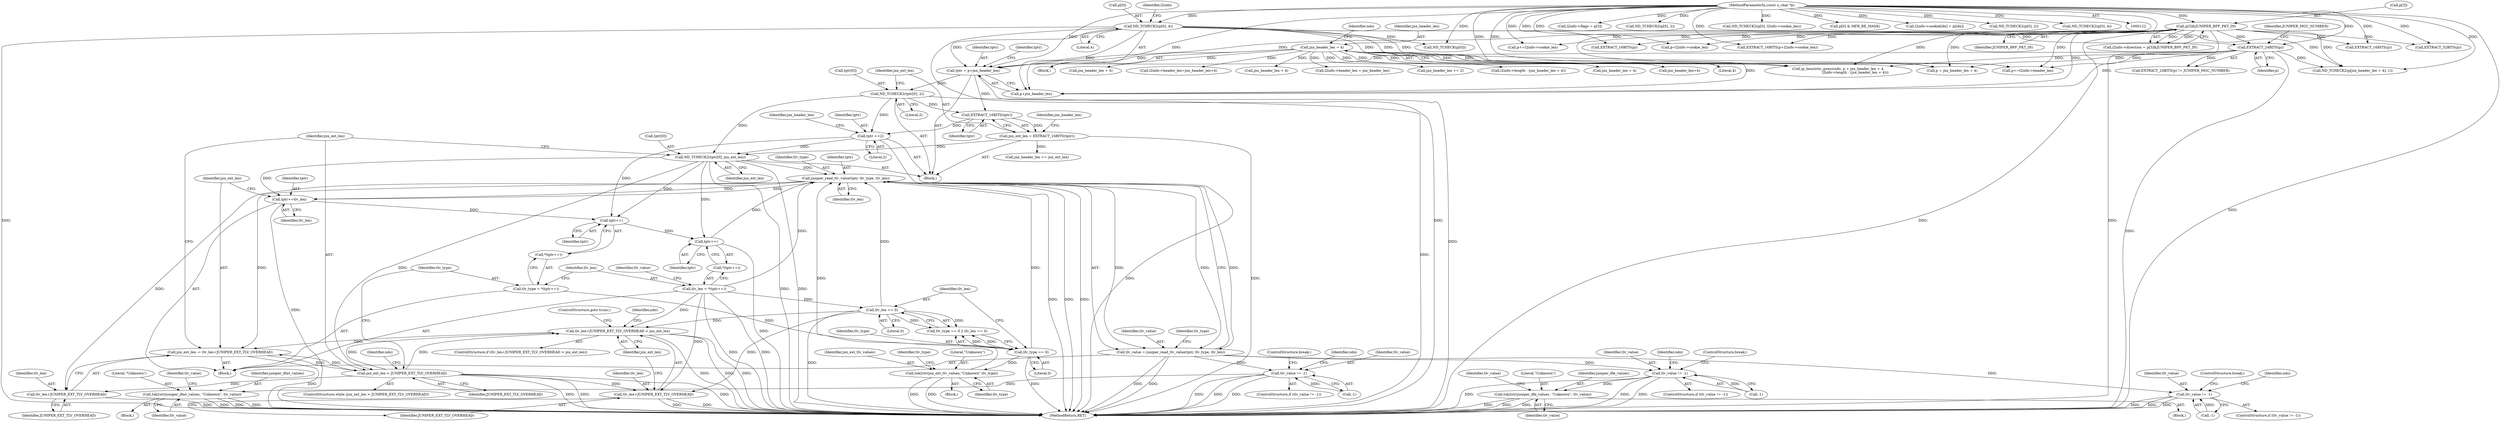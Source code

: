 digraph "0_tcpdump_b534e304568585707c4a92422aeca25cf908ff02_4@API" {
"1000344" [label="(Call,juniper_read_tlv_value(tptr, tlv_type, tlv_len))"];
"1000284" [label="(Call,ND_TCHECK2(tptr[0], jnx_ext_len))"];
"1000254" [label="(Call,ND_TCHECK2(tptr[0], 2))"];
"1000249" [label="(Call,tptr = p+jnx_header_len)"];
"1000188" [label="(Call,p[3]&JUNIPER_BPF_PKT_IN)"];
"1000124" [label="(MethodParameterIn,const u_char *p)"];
"1000172" [label="(Call,ND_TCHECK2(p[0], 4))"];
"1000195" [label="(Call,EXTRACT_24BITS(p))"];
"1000220" [label="(Call,jnx_header_len = 4)"];
"1000266" [label="(Call,tptr +=2)"];
"1000261" [label="(Call,EXTRACT_16BITS(tptr))"];
"1000259" [label="(Call,jnx_ext_len = EXTRACT_16BITS(tptr))"];
"1000302" [label="(Call,tptr++)"];
"1000297" [label="(Call,tptr++)"];
"1000428" [label="(Call,tptr+=tlv_len)"];
"1000344" [label="(Call,juniper_read_tlv_value(tptr, tlv_type, tlv_len))"];
"1000309" [label="(Call,tlv_type == 0)"];
"1000294" [label="(Call,tlv_type = *(tptr++))"];
"1000335" [label="(Call,tok2str(jnx_ext_tlv_values,\"Unknown\",tlv_type))"];
"1000312" [label="(Call,tlv_len == 0)"];
"1000299" [label="(Call,tlv_len = *(tptr++))"];
"1000342" [label="(Call,tlv_value = juniper_read_tlv_value(tptr, tlv_type, tlv_len))"];
"1000356" [label="(Call,tlv_value != -1)"];
"1000373" [label="(Call,tok2str(juniper_ifmt_values, \"Unknown\", tlv_value))"];
"1000382" [label="(Call,tlv_value != -1)"];
"1000399" [label="(Call,tok2str(juniper_ifle_values, \"Unknown\", tlv_value))"];
"1000410" [label="(Call,tlv_value != -1)"];
"1000431" [label="(Call,jnx_ext_len -= tlv_len+JUNIPER_EXT_TLV_OVERHEAD)"];
"1000290" [label="(Call,jnx_ext_len > JUNIPER_EXT_TLV_OVERHEAD)"];
"1000317" [label="(Call,tlv_len+JUNIPER_EXT_TLV_OVERHEAD > jnx_ext_len)"];
"1000318" [label="(Call,tlv_len+JUNIPER_EXT_TLV_OVERHEAD)"];
"1000433" [label="(Call,tlv_len+JUNIPER_EXT_TLV_OVERHEAD)"];
"1000321" [label="(Identifier,jnx_ext_len)"];
"1000222" [label="(Literal,4)"];
"1000410" [label="(Call,tlv_value != -1)"];
"1000312" [label="(Call,tlv_len == 0)"];
"1000188" [label="(Call,p[3]&JUNIPER_BPF_PKT_IN)"];
"1000364" [label="(Identifier,ndo)"];
"1000192" [label="(Identifier,JUNIPER_BPF_PKT_IN)"];
"1000483" [label="(Call,jnx_header_len + 4)"];
"1000724" [label="(Call,p+=l2info->cookie_len)"];
"1000303" [label="(Identifier,tptr)"];
"1000373" [label="(Call,tok2str(juniper_ifmt_values, \"Unknown\", tlv_value))"];
"1000439" [label="(Identifier,ndo)"];
"1000266" [label="(Call,tptr +=2)"];
"1000381" [label="(ControlStructure,if (tlv_value != -1))"];
"1000262" [label="(Identifier,tptr)"];
"1000291" [label="(Identifier,jnx_ext_len)"];
"1000347" [label="(Identifier,tlv_len)"];
"1000310" [label="(Identifier,tlv_type)"];
"1000285" [label="(Call,tptr[0])"];
"1000194" [label="(Call,EXTRACT_24BITS(p) != JUNIPER_MGC_NUMBER)"];
"1000302" [label="(Call,tptr++)"];
"1000914" [label="(Call,EXTRACT_16BITS(p))"];
"1000432" [label="(Identifier,jnx_ext_len)"];
"1000300" [label="(Identifier,tlv_len)"];
"1000270" [label="(Identifier,jnx_header_len)"];
"1000309" [label="(Call,tlv_type == 0)"];
"1000172" [label="(Call,ND_TCHECK2(p[0], 4))"];
"1000290" [label="(Call,jnx_ext_len > JUNIPER_EXT_TLV_OVERHEAD)"];
"1000311" [label="(Literal,0)"];
"1000256" [label="(Identifier,tptr)"];
"1000435" [label="(Identifier,JUNIPER_EXT_TLV_OVERHEAD)"];
"1000250" [label="(Identifier,tptr)"];
"1000431" [label="(Call,jnx_ext_len -= tlv_len+JUNIPER_EXT_TLV_OVERHEAD)"];
"1000356" [label="(Call,tlv_value != -1)"];
"1000355" [label="(ControlStructure,if (tlv_value != -1))"];
"1000314" [label="(Literal,0)"];
"1000716" [label="(Call,p+l2info->cookie_len)"];
"1000293" [label="(Block,)"];
"1000374" [label="(Identifier,juniper_ifmt_values)"];
"1000500" [label="(Call,l2info->header_len = jnx_header_len)"];
"1000258" [label="(Literal,2)"];
"1000390" [label="(Identifier,ndo)"];
"1000375" [label="(Literal,\"Unknown\")"];
"1000412" [label="(Call,-1)"];
"1000292" [label="(Identifier,JUNIPER_EXT_TLV_OVERHEAD)"];
"1000127" [label="(Block,)"];
"1000269" [label="(Call,jnx_header_len += jnx_ext_len)"];
"1000263" [label="(Call,jnx_header_len += 2)"];
"1000377" [label="(Identifier,tlv_value)"];
"1000715" [label="(Call,EXTRACT_16BITS(p+l2info->cookie_len))"];
"1000255" [label="(Call,tptr[0])"];
"1000335" [label="(Call,tok2str(jnx_ext_tlv_values,\"Unknown\",tlv_type))"];
"1000479" [label="(Call,l2info->length - (jnx_header_len + 4))"];
"1000404" [label="(ControlStructure,break;)"];
"1000320" [label="(Identifier,JUNIPER_EXT_TLV_OVERHEAD)"];
"1000382" [label="(Call,tlv_value != -1)"];
"1000318" [label="(Call,tlv_len+JUNIPER_EXT_TLV_OVERHEAD)"];
"1000343" [label="(Identifier,tlv_value)"];
"1000316" [label="(ControlStructure,if (tlv_len+JUNIPER_EXT_TLV_OVERHEAD > jnx_ext_len))"];
"1000384" [label="(Call,-1)"];
"1000289" [label="(ControlStructure,while (jnx_ext_len > JUNIPER_EXT_TLV_OVERHEAD))"];
"1000322" [label="(ControlStructure,goto trunc;)"];
"1000249" [label="(Call,tptr = p+jnx_header_len)"];
"1000429" [label="(Identifier,tptr)"];
"1000294" [label="(Call,tlv_type = *(tptr++))"];
"1000308" [label="(Call,tlv_type == 0 || tlv_len == 0)"];
"1000267" [label="(Identifier,tptr)"];
"1000342" [label="(Call,tlv_value = juniper_read_tlv_value(tptr, tlv_type, tlv_len))"];
"1000288" [label="(Identifier,jnx_ext_len)"];
"1000317" [label="(Call,tlv_len+JUNIPER_EXT_TLV_OVERHEAD > jnx_ext_len)"];
"1000177" [label="(Call,l2info->flags = p[3])"];
"1000284" [label="(Call,ND_TCHECK2(tptr[0], jnx_ext_len))"];
"1000463" [label="(Call,ND_TCHECK2(p[jnx_header_len + 4], 1))"];
"1000399" [label="(Call,tok2str(juniper_ifle_values, \"Unknown\", tlv_value))"];
"1000401" [label="(Literal,\"Unknown\")"];
"1000430" [label="(Identifier,tlv_len)"];
"1000402" [label="(Identifier,tlv_value)"];
"1000349" [label="(Identifier,tlv_type)"];
"1000411" [label="(Identifier,tlv_value)"];
"1000472" [label="(Call,ip_heuristic_guess(ndo, p + jnx_header_len + 4,\n                               l2info->length - (jnx_header_len + 4)))"];
"1000248" [label="(Block,)"];
"1000254" [label="(Call,ND_TCHECK2(tptr[0], 2))"];
"1000398" [label="(Block,)"];
"1000301" [label="(Call,*(tptr++))"];
"1000896" [label="(Call,ND_TCHECK2(p[0], 2))"];
"1000466" [label="(Call,jnx_header_len + 4)"];
"1000400" [label="(Identifier,juniper_ifle_values)"];
"1000495" [label="(Call,jnx_header_len+4)"];
"1000346" [label="(Identifier,tlv_type)"];
"1000816" [label="(Call,EXTRACT_16BITS(p))"];
"1000124" [label="(MethodParameterIn,const u_char *p)"];
"1000261" [label="(Call,EXTRACT_16BITS(tptr))"];
"1000340" [label="(Identifier,tlv_type)"];
"1000295" [label="(Identifier,tlv_type)"];
"1000655" [label="(Call,ND_TCHECK2(p[0], l2info->cookie_len))"];
"1000599" [label="(Call,p[0] & MFR_BE_MASK)"];
"1000251" [label="(Call,p+jnx_header_len)"];
"1000298" [label="(Identifier,tptr)"];
"1000226" [label="(Identifier,ndo)"];
"1000299" [label="(Call,tlv_len = *(tptr++))"];
"1000176" [label="(Literal,4)"];
"1000264" [label="(Identifier,jnx_header_len)"];
"1000989" [label="(Call,EXTRACT_32BITS(p))"];
"1000305" [label="(Identifier,tlv_value)"];
"1000319" [label="(Identifier,tlv_len)"];
"1000268" [label="(Literal,2)"];
"1000296" [label="(Call,*(tptr++))"];
"1000474" [label="(Call,p + jnx_header_len + 4)"];
"1000357" [label="(Identifier,tlv_value)"];
"1000220" [label="(Call,jnx_header_len = 4)"];
"1000433" [label="(Call,tlv_len+JUNIPER_EXT_TLV_OVERHEAD)"];
"1000197" [label="(Identifier,JUNIPER_MGC_NUMBER)"];
"1000313" [label="(Identifier,tlv_len)"];
"1000383" [label="(Identifier,tlv_value)"];
"1000505" [label="(Call,p+=l2info->header_len)"];
"1000491" [label="(Call,l2info->header_len=jnx_header_len+4)"];
"1000358" [label="(Call,-1)"];
"1000337" [label="(Literal,\"Unknown\")"];
"1000334" [label="(Block,)"];
"1000326" [label="(Identifier,ndo)"];
"1000682" [label="(Call,l2info->cookie[idx] = p[idx])"];
"1000378" [label="(ControlStructure,break;)"];
"1000427" [label="(ControlStructure,break;)"];
"1000345" [label="(Identifier,tptr)"];
"1000184" [label="(Call,l2info->direction = p[3]&JUNIPER_BPF_PKT_IN)"];
"1000524" [label="(Call,ND_TCHECK(p[0]))"];
"1000434" [label="(Identifier,tlv_len)"];
"1000221" [label="(Identifier,jnx_header_len)"];
"1000344" [label="(Call,juniper_read_tlv_value(tptr, tlv_type, tlv_len))"];
"1000403" [label="(Identifier,tlv_value)"];
"1000798" [label="(Call,ND_TCHECK2(p[0], 2))"];
"1000336" [label="(Identifier,jnx_ext_tlv_values)"];
"1000196" [label="(Identifier,p)"];
"1000418" [label="(Identifier,ndo)"];
"1000189" [label="(Call,p[3])"];
"1000409" [label="(ControlStructure,if (tlv_value != -1))"];
"1000195" [label="(Call,EXTRACT_24BITS(p))"];
"1000259" [label="(Call,jnx_ext_len = EXTRACT_16BITS(tptr))"];
"1000173" [label="(Call,p[0])"];
"1000428" [label="(Call,tptr+=tlv_len)"];
"1000973" [label="(Call,ND_TCHECK2(p[0], 4))"];
"1000476" [label="(Call,jnx_header_len + 4)"];
"1001069" [label="(MethodReturn,RET)"];
"1000297" [label="(Call,tptr++)"];
"1000179" [label="(Identifier,l2info)"];
"1000338" [label="(Identifier,tlv_type)"];
"1000372" [label="(Block,)"];
"1000260" [label="(Identifier,jnx_ext_len)"];
"1000376" [label="(Identifier,tlv_value)"];
"1000344" -> "1000342"  [label="AST: "];
"1000344" -> "1000347"  [label="CFG: "];
"1000345" -> "1000344"  [label="AST: "];
"1000346" -> "1000344"  [label="AST: "];
"1000347" -> "1000344"  [label="AST: "];
"1000342" -> "1000344"  [label="CFG: "];
"1000344" -> "1001069"  [label="DDG: "];
"1000344" -> "1001069"  [label="DDG: "];
"1000344" -> "1001069"  [label="DDG: "];
"1000344" -> "1000342"  [label="DDG: "];
"1000344" -> "1000342"  [label="DDG: "];
"1000344" -> "1000342"  [label="DDG: "];
"1000284" -> "1000344"  [label="DDG: "];
"1000302" -> "1000344"  [label="DDG: "];
"1000309" -> "1000344"  [label="DDG: "];
"1000335" -> "1000344"  [label="DDG: "];
"1000312" -> "1000344"  [label="DDG: "];
"1000299" -> "1000344"  [label="DDG: "];
"1000344" -> "1000428"  [label="DDG: "];
"1000344" -> "1000428"  [label="DDG: "];
"1000344" -> "1000431"  [label="DDG: "];
"1000344" -> "1000433"  [label="DDG: "];
"1000284" -> "1000248"  [label="AST: "];
"1000284" -> "1000288"  [label="CFG: "];
"1000285" -> "1000284"  [label="AST: "];
"1000288" -> "1000284"  [label="AST: "];
"1000291" -> "1000284"  [label="CFG: "];
"1000284" -> "1001069"  [label="DDG: "];
"1000284" -> "1001069"  [label="DDG: "];
"1000254" -> "1000284"  [label="DDG: "];
"1000266" -> "1000284"  [label="DDG: "];
"1000259" -> "1000284"  [label="DDG: "];
"1000284" -> "1000290"  [label="DDG: "];
"1000284" -> "1000297"  [label="DDG: "];
"1000284" -> "1000302"  [label="DDG: "];
"1000284" -> "1000428"  [label="DDG: "];
"1000254" -> "1000248"  [label="AST: "];
"1000254" -> "1000258"  [label="CFG: "];
"1000255" -> "1000254"  [label="AST: "];
"1000258" -> "1000254"  [label="AST: "];
"1000260" -> "1000254"  [label="CFG: "];
"1000254" -> "1001069"  [label="DDG: "];
"1000249" -> "1000254"  [label="DDG: "];
"1000254" -> "1000261"  [label="DDG: "];
"1000254" -> "1000266"  [label="DDG: "];
"1000249" -> "1000248"  [label="AST: "];
"1000249" -> "1000251"  [label="CFG: "];
"1000250" -> "1000249"  [label="AST: "];
"1000251" -> "1000249"  [label="AST: "];
"1000256" -> "1000249"  [label="CFG: "];
"1000249" -> "1001069"  [label="DDG: "];
"1000188" -> "1000249"  [label="DDG: "];
"1000172" -> "1000249"  [label="DDG: "];
"1000195" -> "1000249"  [label="DDG: "];
"1000124" -> "1000249"  [label="DDG: "];
"1000220" -> "1000249"  [label="DDG: "];
"1000249" -> "1000261"  [label="DDG: "];
"1000188" -> "1000184"  [label="AST: "];
"1000188" -> "1000192"  [label="CFG: "];
"1000189" -> "1000188"  [label="AST: "];
"1000192" -> "1000188"  [label="AST: "];
"1000184" -> "1000188"  [label="CFG: "];
"1000188" -> "1001069"  [label="DDG: "];
"1000188" -> "1001069"  [label="DDG: "];
"1000188" -> "1000184"  [label="DDG: "];
"1000188" -> "1000184"  [label="DDG: "];
"1000124" -> "1000188"  [label="DDG: "];
"1000188" -> "1000195"  [label="DDG: "];
"1000188" -> "1000251"  [label="DDG: "];
"1000188" -> "1000463"  [label="DDG: "];
"1000188" -> "1000472"  [label="DDG: "];
"1000188" -> "1000474"  [label="DDG: "];
"1000188" -> "1000505"  [label="DDG: "];
"1000188" -> "1000715"  [label="DDG: "];
"1000188" -> "1000716"  [label="DDG: "];
"1000188" -> "1000724"  [label="DDG: "];
"1000188" -> "1000816"  [label="DDG: "];
"1000188" -> "1000914"  [label="DDG: "];
"1000188" -> "1000989"  [label="DDG: "];
"1000124" -> "1000122"  [label="AST: "];
"1000124" -> "1001069"  [label="DDG: "];
"1000124" -> "1000172"  [label="DDG: "];
"1000124" -> "1000177"  [label="DDG: "];
"1000124" -> "1000195"  [label="DDG: "];
"1000124" -> "1000251"  [label="DDG: "];
"1000124" -> "1000463"  [label="DDG: "];
"1000124" -> "1000472"  [label="DDG: "];
"1000124" -> "1000474"  [label="DDG: "];
"1000124" -> "1000505"  [label="DDG: "];
"1000124" -> "1000524"  [label="DDG: "];
"1000124" -> "1000599"  [label="DDG: "];
"1000124" -> "1000655"  [label="DDG: "];
"1000124" -> "1000682"  [label="DDG: "];
"1000124" -> "1000715"  [label="DDG: "];
"1000124" -> "1000716"  [label="DDG: "];
"1000124" -> "1000724"  [label="DDG: "];
"1000124" -> "1000798"  [label="DDG: "];
"1000124" -> "1000816"  [label="DDG: "];
"1000124" -> "1000896"  [label="DDG: "];
"1000124" -> "1000914"  [label="DDG: "];
"1000124" -> "1000973"  [label="DDG: "];
"1000124" -> "1000989"  [label="DDG: "];
"1000172" -> "1000127"  [label="AST: "];
"1000172" -> "1000176"  [label="CFG: "];
"1000173" -> "1000172"  [label="AST: "];
"1000176" -> "1000172"  [label="AST: "];
"1000179" -> "1000172"  [label="CFG: "];
"1000172" -> "1001069"  [label="DDG: "];
"1000172" -> "1001069"  [label="DDG: "];
"1000172" -> "1000195"  [label="DDG: "];
"1000172" -> "1000251"  [label="DDG: "];
"1000172" -> "1000463"  [label="DDG: "];
"1000172" -> "1000472"  [label="DDG: "];
"1000172" -> "1000474"  [label="DDG: "];
"1000172" -> "1000505"  [label="DDG: "];
"1000172" -> "1000524"  [label="DDG: "];
"1000195" -> "1000194"  [label="AST: "];
"1000195" -> "1000196"  [label="CFG: "];
"1000196" -> "1000195"  [label="AST: "];
"1000197" -> "1000195"  [label="CFG: "];
"1000195" -> "1001069"  [label="DDG: "];
"1000195" -> "1000194"  [label="DDG: "];
"1000195" -> "1000251"  [label="DDG: "];
"1000195" -> "1000463"  [label="DDG: "];
"1000195" -> "1000472"  [label="DDG: "];
"1000195" -> "1000474"  [label="DDG: "];
"1000195" -> "1000505"  [label="DDG: "];
"1000220" -> "1000127"  [label="AST: "];
"1000220" -> "1000222"  [label="CFG: "];
"1000221" -> "1000220"  [label="AST: "];
"1000222" -> "1000220"  [label="AST: "];
"1000226" -> "1000220"  [label="CFG: "];
"1000220" -> "1000251"  [label="DDG: "];
"1000220" -> "1000263"  [label="DDG: "];
"1000220" -> "1000466"  [label="DDG: "];
"1000220" -> "1000472"  [label="DDG: "];
"1000220" -> "1000474"  [label="DDG: "];
"1000220" -> "1000476"  [label="DDG: "];
"1000220" -> "1000479"  [label="DDG: "];
"1000220" -> "1000483"  [label="DDG: "];
"1000220" -> "1000491"  [label="DDG: "];
"1000220" -> "1000495"  [label="DDG: "];
"1000220" -> "1000500"  [label="DDG: "];
"1000266" -> "1000248"  [label="AST: "];
"1000266" -> "1000268"  [label="CFG: "];
"1000267" -> "1000266"  [label="AST: "];
"1000268" -> "1000266"  [label="AST: "];
"1000270" -> "1000266"  [label="CFG: "];
"1000266" -> "1001069"  [label="DDG: "];
"1000261" -> "1000266"  [label="DDG: "];
"1000266" -> "1000297"  [label="DDG: "];
"1000261" -> "1000259"  [label="AST: "];
"1000261" -> "1000262"  [label="CFG: "];
"1000262" -> "1000261"  [label="AST: "];
"1000259" -> "1000261"  [label="CFG: "];
"1000261" -> "1000259"  [label="DDG: "];
"1000259" -> "1000248"  [label="AST: "];
"1000260" -> "1000259"  [label="AST: "];
"1000264" -> "1000259"  [label="CFG: "];
"1000259" -> "1001069"  [label="DDG: "];
"1000259" -> "1000269"  [label="DDG: "];
"1000302" -> "1000301"  [label="AST: "];
"1000302" -> "1000303"  [label="CFG: "];
"1000303" -> "1000302"  [label="AST: "];
"1000301" -> "1000302"  [label="CFG: "];
"1000302" -> "1001069"  [label="DDG: "];
"1000297" -> "1000302"  [label="DDG: "];
"1000297" -> "1000296"  [label="AST: "];
"1000297" -> "1000298"  [label="CFG: "];
"1000298" -> "1000297"  [label="AST: "];
"1000296" -> "1000297"  [label="CFG: "];
"1000428" -> "1000297"  [label="DDG: "];
"1000428" -> "1000293"  [label="AST: "];
"1000428" -> "1000430"  [label="CFG: "];
"1000429" -> "1000428"  [label="AST: "];
"1000430" -> "1000428"  [label="AST: "];
"1000432" -> "1000428"  [label="CFG: "];
"1000428" -> "1001069"  [label="DDG: "];
"1000309" -> "1000308"  [label="AST: "];
"1000309" -> "1000311"  [label="CFG: "];
"1000310" -> "1000309"  [label="AST: "];
"1000311" -> "1000309"  [label="AST: "];
"1000313" -> "1000309"  [label="CFG: "];
"1000308" -> "1000309"  [label="CFG: "];
"1000309" -> "1001069"  [label="DDG: "];
"1000309" -> "1000308"  [label="DDG: "];
"1000309" -> "1000308"  [label="DDG: "];
"1000294" -> "1000309"  [label="DDG: "];
"1000309" -> "1000335"  [label="DDG: "];
"1000294" -> "1000293"  [label="AST: "];
"1000294" -> "1000296"  [label="CFG: "];
"1000295" -> "1000294"  [label="AST: "];
"1000296" -> "1000294"  [label="AST: "];
"1000300" -> "1000294"  [label="CFG: "];
"1000335" -> "1000334"  [label="AST: "];
"1000335" -> "1000338"  [label="CFG: "];
"1000336" -> "1000335"  [label="AST: "];
"1000337" -> "1000335"  [label="AST: "];
"1000338" -> "1000335"  [label="AST: "];
"1000340" -> "1000335"  [label="CFG: "];
"1000335" -> "1001069"  [label="DDG: "];
"1000335" -> "1001069"  [label="DDG: "];
"1000312" -> "1000308"  [label="AST: "];
"1000312" -> "1000314"  [label="CFG: "];
"1000313" -> "1000312"  [label="AST: "];
"1000314" -> "1000312"  [label="AST: "];
"1000308" -> "1000312"  [label="CFG: "];
"1000312" -> "1001069"  [label="DDG: "];
"1000312" -> "1000308"  [label="DDG: "];
"1000312" -> "1000308"  [label="DDG: "];
"1000299" -> "1000312"  [label="DDG: "];
"1000312" -> "1000317"  [label="DDG: "];
"1000312" -> "1000318"  [label="DDG: "];
"1000299" -> "1000293"  [label="AST: "];
"1000299" -> "1000301"  [label="CFG: "];
"1000300" -> "1000299"  [label="AST: "];
"1000301" -> "1000299"  [label="AST: "];
"1000305" -> "1000299"  [label="CFG: "];
"1000299" -> "1001069"  [label="DDG: "];
"1000299" -> "1001069"  [label="DDG: "];
"1000299" -> "1000317"  [label="DDG: "];
"1000299" -> "1000318"  [label="DDG: "];
"1000342" -> "1000293"  [label="AST: "];
"1000343" -> "1000342"  [label="AST: "];
"1000349" -> "1000342"  [label="CFG: "];
"1000342" -> "1001069"  [label="DDG: "];
"1000342" -> "1001069"  [label="DDG: "];
"1000342" -> "1000356"  [label="DDG: "];
"1000342" -> "1000382"  [label="DDG: "];
"1000342" -> "1000410"  [label="DDG: "];
"1000356" -> "1000355"  [label="AST: "];
"1000356" -> "1000358"  [label="CFG: "];
"1000357" -> "1000356"  [label="AST: "];
"1000358" -> "1000356"  [label="AST: "];
"1000364" -> "1000356"  [label="CFG: "];
"1000378" -> "1000356"  [label="CFG: "];
"1000356" -> "1001069"  [label="DDG: "];
"1000356" -> "1001069"  [label="DDG: "];
"1000356" -> "1001069"  [label="DDG: "];
"1000358" -> "1000356"  [label="DDG: "];
"1000356" -> "1000373"  [label="DDG: "];
"1000373" -> "1000372"  [label="AST: "];
"1000373" -> "1000376"  [label="CFG: "];
"1000374" -> "1000373"  [label="AST: "];
"1000375" -> "1000373"  [label="AST: "];
"1000376" -> "1000373"  [label="AST: "];
"1000377" -> "1000373"  [label="CFG: "];
"1000373" -> "1001069"  [label="DDG: "];
"1000373" -> "1001069"  [label="DDG: "];
"1000373" -> "1001069"  [label="DDG: "];
"1000382" -> "1000381"  [label="AST: "];
"1000382" -> "1000384"  [label="CFG: "];
"1000383" -> "1000382"  [label="AST: "];
"1000384" -> "1000382"  [label="AST: "];
"1000390" -> "1000382"  [label="CFG: "];
"1000404" -> "1000382"  [label="CFG: "];
"1000382" -> "1001069"  [label="DDG: "];
"1000382" -> "1001069"  [label="DDG: "];
"1000382" -> "1001069"  [label="DDG: "];
"1000384" -> "1000382"  [label="DDG: "];
"1000382" -> "1000399"  [label="DDG: "];
"1000399" -> "1000398"  [label="AST: "];
"1000399" -> "1000402"  [label="CFG: "];
"1000400" -> "1000399"  [label="AST: "];
"1000401" -> "1000399"  [label="AST: "];
"1000402" -> "1000399"  [label="AST: "];
"1000403" -> "1000399"  [label="CFG: "];
"1000399" -> "1001069"  [label="DDG: "];
"1000399" -> "1001069"  [label="DDG: "];
"1000399" -> "1001069"  [label="DDG: "];
"1000410" -> "1000409"  [label="AST: "];
"1000410" -> "1000412"  [label="CFG: "];
"1000411" -> "1000410"  [label="AST: "];
"1000412" -> "1000410"  [label="AST: "];
"1000418" -> "1000410"  [label="CFG: "];
"1000427" -> "1000410"  [label="CFG: "];
"1000410" -> "1001069"  [label="DDG: "];
"1000410" -> "1001069"  [label="DDG: "];
"1000410" -> "1001069"  [label="DDG: "];
"1000412" -> "1000410"  [label="DDG: "];
"1000431" -> "1000293"  [label="AST: "];
"1000431" -> "1000433"  [label="CFG: "];
"1000432" -> "1000431"  [label="AST: "];
"1000433" -> "1000431"  [label="AST: "];
"1000291" -> "1000431"  [label="CFG: "];
"1000431" -> "1001069"  [label="DDG: "];
"1000431" -> "1000290"  [label="DDG: "];
"1000290" -> "1000431"  [label="DDG: "];
"1000317" -> "1000431"  [label="DDG: "];
"1000290" -> "1000289"  [label="AST: "];
"1000290" -> "1000292"  [label="CFG: "];
"1000291" -> "1000290"  [label="AST: "];
"1000292" -> "1000290"  [label="AST: "];
"1000295" -> "1000290"  [label="CFG: "];
"1000439" -> "1000290"  [label="CFG: "];
"1000290" -> "1001069"  [label="DDG: "];
"1000290" -> "1001069"  [label="DDG: "];
"1000290" -> "1001069"  [label="DDG: "];
"1000290" -> "1000317"  [label="DDG: "];
"1000290" -> "1000317"  [label="DDG: "];
"1000290" -> "1000318"  [label="DDG: "];
"1000290" -> "1000433"  [label="DDG: "];
"1000317" -> "1000316"  [label="AST: "];
"1000317" -> "1000321"  [label="CFG: "];
"1000318" -> "1000317"  [label="AST: "];
"1000321" -> "1000317"  [label="AST: "];
"1000322" -> "1000317"  [label="CFG: "];
"1000326" -> "1000317"  [label="CFG: "];
"1000317" -> "1001069"  [label="DDG: "];
"1000317" -> "1001069"  [label="DDG: "];
"1000317" -> "1001069"  [label="DDG: "];
"1000318" -> "1000320"  [label="CFG: "];
"1000319" -> "1000318"  [label="AST: "];
"1000320" -> "1000318"  [label="AST: "];
"1000321" -> "1000318"  [label="CFG: "];
"1000318" -> "1001069"  [label="DDG: "];
"1000318" -> "1001069"  [label="DDG: "];
"1000433" -> "1000435"  [label="CFG: "];
"1000434" -> "1000433"  [label="AST: "];
"1000435" -> "1000433"  [label="AST: "];
"1000433" -> "1001069"  [label="DDG: "];
}
